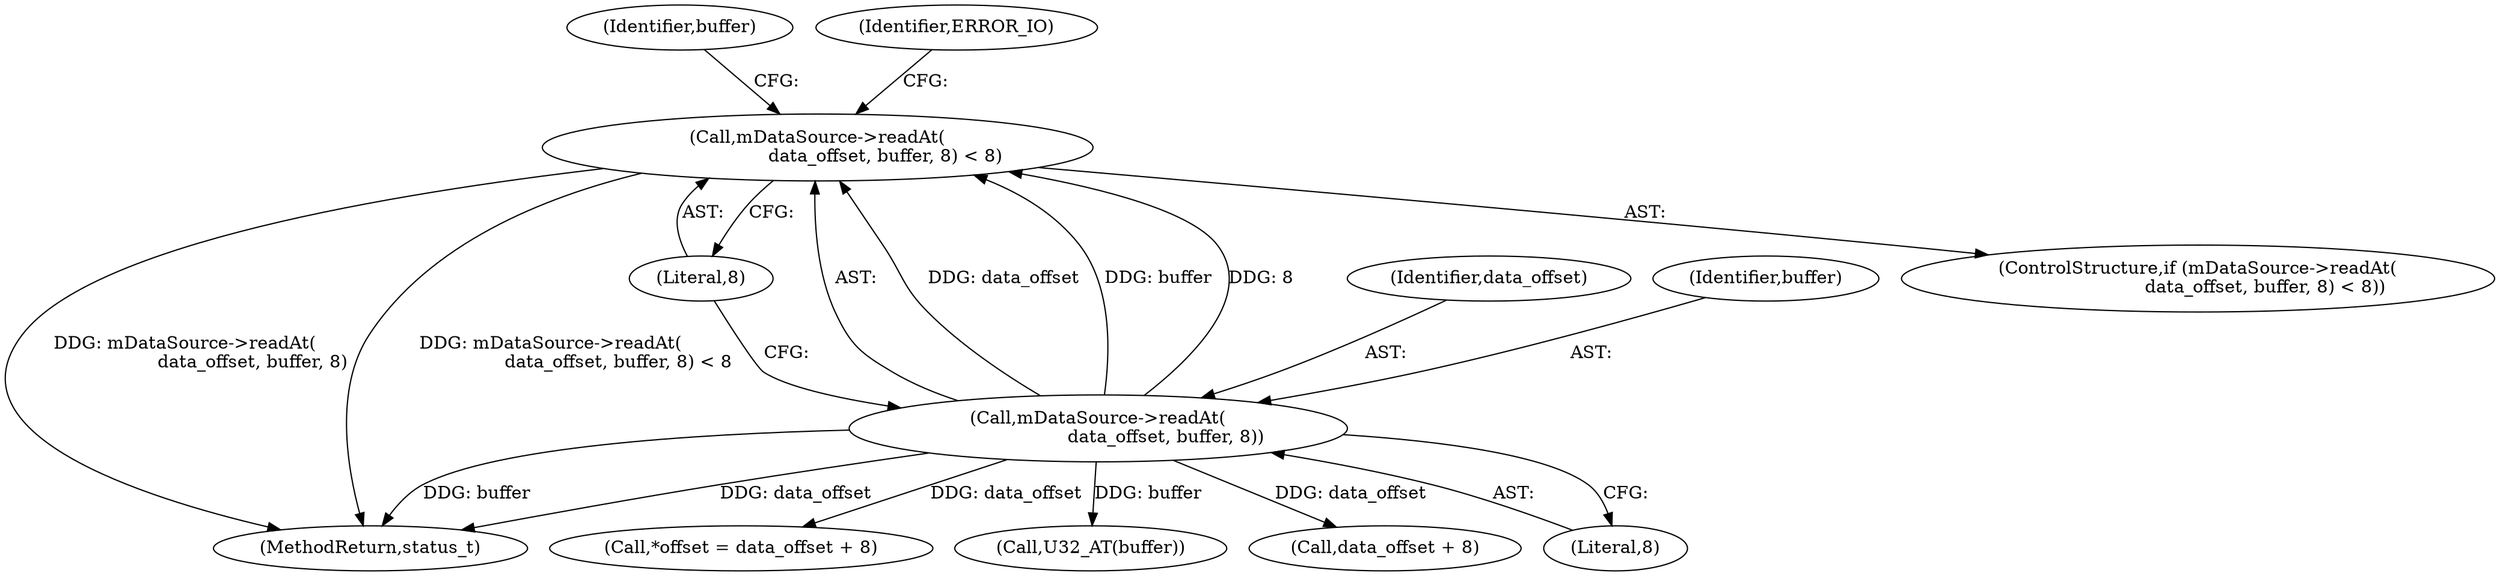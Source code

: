 digraph "0_Android_e7142a0703bc93f75e213e96ebc19000022afed9@API" {
"1001449" [label="(Call,mDataSource->readAt(\n                        data_offset, buffer, 8) < 8)"];
"1001450" [label="(Call,mDataSource->readAt(\n                        data_offset, buffer, 8))"];
"1001451" [label="(Identifier,data_offset)"];
"1001452" [label="(Identifier,buffer)"];
"1001450" [label="(Call,mDataSource->readAt(\n                        data_offset, buffer, 8))"];
"1001453" [label="(Literal,8)"];
"1001454" [label="(Literal,8)"];
"1001517" [label="(Call,*offset = data_offset + 8)"];
"1001520" [label="(Call,data_offset + 8)"];
"1003275" [label="(MethodReturn,status_t)"];
"1001460" [label="(Call,U32_AT(buffer))"];
"1001448" [label="(ControlStructure,if (mDataSource->readAt(\n                        data_offset, buffer, 8) < 8))"];
"1001449" [label="(Call,mDataSource->readAt(\n                        data_offset, buffer, 8) < 8)"];
"1001461" [label="(Identifier,buffer)"];
"1001457" [label="(Identifier,ERROR_IO)"];
"1001449" -> "1001448"  [label="AST: "];
"1001449" -> "1001454"  [label="CFG: "];
"1001450" -> "1001449"  [label="AST: "];
"1001454" -> "1001449"  [label="AST: "];
"1001457" -> "1001449"  [label="CFG: "];
"1001461" -> "1001449"  [label="CFG: "];
"1001449" -> "1003275"  [label="DDG: mDataSource->readAt(\n                        data_offset, buffer, 8) < 8"];
"1001449" -> "1003275"  [label="DDG: mDataSource->readAt(\n                        data_offset, buffer, 8)"];
"1001450" -> "1001449"  [label="DDG: data_offset"];
"1001450" -> "1001449"  [label="DDG: buffer"];
"1001450" -> "1001449"  [label="DDG: 8"];
"1001450" -> "1001453"  [label="CFG: "];
"1001451" -> "1001450"  [label="AST: "];
"1001452" -> "1001450"  [label="AST: "];
"1001453" -> "1001450"  [label="AST: "];
"1001454" -> "1001450"  [label="CFG: "];
"1001450" -> "1003275"  [label="DDG: buffer"];
"1001450" -> "1003275"  [label="DDG: data_offset"];
"1001450" -> "1001460"  [label="DDG: buffer"];
"1001450" -> "1001517"  [label="DDG: data_offset"];
"1001450" -> "1001520"  [label="DDG: data_offset"];
}
